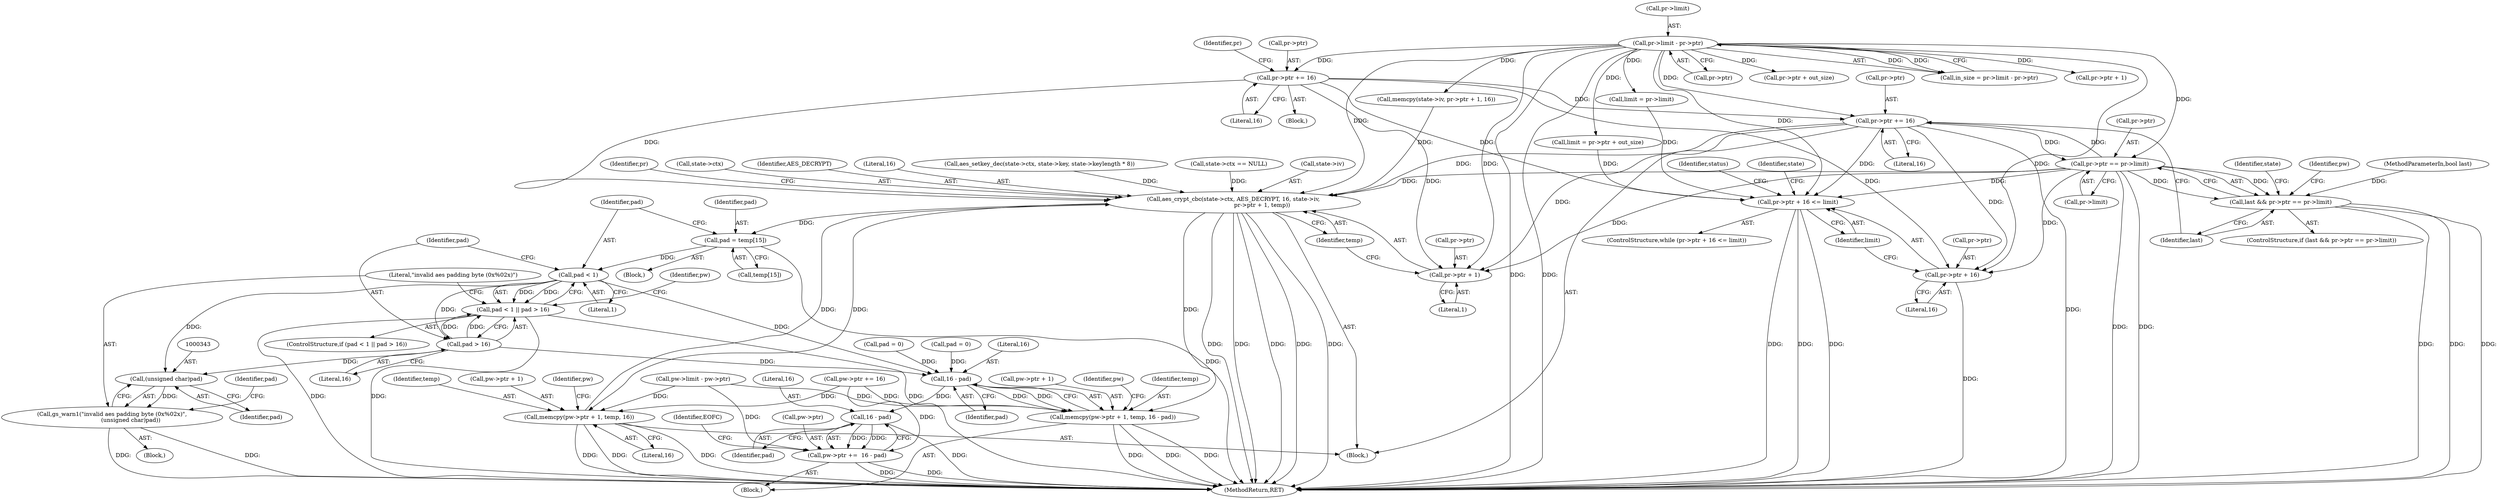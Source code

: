 digraph "0_ghostscript_8e9ce5016db968b40e4ec255a3005f2786cce45f_0@pointer" {
"1000304" [label="(Call,pr->ptr += 16)"];
"1000312" [label="(Call,pr->ptr == pr->limit)"];
"1000304" [label="(Call,pr->ptr += 16)"];
"1000275" [label="(Call,pr->ptr += 16)"];
"1000128" [label="(Call,pr->limit - pr->ptr)"];
"1000281" [label="(Call,pr->ptr + 16 <= limit)"];
"1000282" [label="(Call,pr->ptr + 16)"];
"1000289" [label="(Call,aes_crypt_cbc(state->ctx, AES_DECRYPT, 16, state->iv,\n                                pr->ptr + 1, temp))"];
"1000326" [label="(Call,pad = temp[15])"];
"1000333" [label="(Call,pad < 1)"];
"1000332" [label="(Call,pad < 1 || pad > 16)"];
"1000336" [label="(Call,pad > 16)"];
"1000342" [label="(Call,(unsigned char)pad)"];
"1000340" [label="(Call,gs_warn1(\"invalid aes padding byte (0x%02x)\",\n                     (unsigned char)pad))"];
"1000360" [label="(Call,16 - pad)"];
"1000353" [label="(Call,memcpy(pw->ptr + 1, temp, 16 - pad))"];
"1000367" [label="(Call,16 - pad)"];
"1000363" [label="(Call,pw->ptr +=  16 - pad)"];
"1000372" [label="(Call,memcpy(pw->ptr + 1, temp, 16))"];
"1000298" [label="(Call,pr->ptr + 1)"];
"1000310" [label="(Call,last && pr->ptr == pr->limit)"];
"1000303" [label="(Identifier,temp)"];
"1000369" [label="(Identifier,pad)"];
"1000371" [label="(Identifier,EOFC)"];
"1000353" [label="(Call,memcpy(pw->ptr + 1, temp, 16 - pad))"];
"1000305" [label="(Call,pr->ptr)"];
"1000350" [label="(Call,pad = 0)"];
"1000397" [label="(MethodReturn,RET)"];
"1000336" [label="(Call,pad > 16)"];
"1000354" [label="(Call,pw->ptr + 1)"];
"1000281" [label="(Call,pr->ptr + 16 <= limit)"];
"1000155" [label="(Call,limit = pr->ptr + out_size)"];
"1000328" [label="(Call,temp[15])"];
"1000308" [label="(Literal,16)"];
"1000335" [label="(Literal,1)"];
"1000279" [label="(Literal,16)"];
"1000339" [label="(Block,)"];
"1000236" [label="(Call,aes_setkey_dec(state->ctx, state->key, state->keylength * 8))"];
"1000342" [label="(Call,(unsigned char)pad)"];
"1000312" [label="(Call,pr->ptr == pr->limit)"];
"1000341" [label="(Literal,\"invalid aes padding byte (0x%02x)\")"];
"1000129" [label="(Call,pr->limit)"];
"1000346" [label="(Identifier,pad)"];
"1000365" [label="(Identifier,pw)"];
"1000337" [label="(Identifier,pad)"];
"1000325" [label="(Block,)"];
"1000334" [label="(Identifier,pad)"];
"1000316" [label="(Call,pr->limit)"];
"1000260" [label="(Call,memcpy(state->iv, pr->ptr + 1, 16))"];
"1000311" [label="(Identifier,last)"];
"1000372" [label="(Call,memcpy(pw->ptr + 1, temp, 16))"];
"1000289" [label="(Call,aes_crypt_cbc(state->ctx, AES_DECRYPT, 16, state->iv,\n                                pr->ptr + 1, temp))"];
"1000179" [label="(Call,state->ctx == NULL)"];
"1000283" [label="(Call,pr->ptr)"];
"1000345" [label="(Call,pad = 0)"];
"1000344" [label="(Identifier,pad)"];
"1000253" [label="(Block,)"];
"1000295" [label="(Call,state->iv)"];
"1000132" [label="(Call,pr->ptr)"];
"1000288" [label="(Block,)"];
"1000302" [label="(Literal,1)"];
"1000157" [label="(Call,pr->ptr + out_size)"];
"1000304" [label="(Call,pr->ptr += 16)"];
"1000276" [label="(Call,pr->ptr)"];
"1000313" [label="(Call,pr->ptr)"];
"1000306" [label="(Identifier,pr)"];
"1000368" [label="(Literal,16)"];
"1000323" [label="(Identifier,state)"];
"1000290" [label="(Call,state->ctx)"];
"1000327" [label="(Identifier,pad)"];
"1000310" [label="(Call,last && pr->ptr == pr->limit)"];
"1000293" [label="(Identifier,AES_DECRYPT)"];
"1000375" [label="(Identifier,pw)"];
"1000359" [label="(Identifier,temp)"];
"1000360" [label="(Call,16 - pad)"];
"1000378" [label="(Identifier,temp)"];
"1000167" [label="(Call,limit = pr->limit)"];
"1000361" [label="(Literal,16)"];
"1000364" [label="(Call,pw->ptr)"];
"1000294" [label="(Literal,16)"];
"1000333" [label="(Call,pad < 1)"];
"1000373" [label="(Call,pw->ptr + 1)"];
"1000309" [label="(ControlStructure,if (last && pr->ptr == pr->limit))"];
"1000286" [label="(Literal,16)"];
"1000319" [label="(Block,)"];
"1000387" [label="(Identifier,status)"];
"1000326" [label="(Call,pad = temp[15])"];
"1000331" [label="(ControlStructure,if (pad < 1 || pad > 16))"];
"1000367" [label="(Call,16 - pad)"];
"1000284" [label="(Identifier,pr)"];
"1000363" [label="(Call,pw->ptr +=  16 - pad)"];
"1000298" [label="(Call,pr->ptr + 1)"];
"1000299" [label="(Call,pr->ptr)"];
"1000275" [label="(Call,pr->ptr += 16)"];
"1000280" [label="(ControlStructure,while (pr->ptr + 16 <= limit))"];
"1000128" [label="(Call,pr->limit - pr->ptr)"];
"1000291" [label="(Identifier,state)"];
"1000379" [label="(Literal,16)"];
"1000126" [label="(Call,in_size = pr->limit - pr->ptr)"];
"1000382" [label="(Identifier,pw)"];
"1000340" [label="(Call,gs_warn1(\"invalid aes padding byte (0x%02x)\",\n                     (unsigned char)pad))"];
"1000338" [label="(Literal,16)"];
"1000117" [label="(MethodParameterIn,bool last)"];
"1000362" [label="(Identifier,pad)"];
"1000380" [label="(Call,pw->ptr += 16)"];
"1000287" [label="(Identifier,limit)"];
"1000332" [label="(Call,pad < 1 || pad > 16)"];
"1000282" [label="(Call,pr->ptr + 16)"];
"1000264" [label="(Call,pr->ptr + 1)"];
"1000138" [label="(Call,pw->limit - pw->ptr)"];
"1000356" [label="(Identifier,pw)"];
"1000304" -> "1000288"  [label="AST: "];
"1000304" -> "1000308"  [label="CFG: "];
"1000305" -> "1000304"  [label="AST: "];
"1000308" -> "1000304"  [label="AST: "];
"1000311" -> "1000304"  [label="CFG: "];
"1000304" -> "1000397"  [label="DDG: "];
"1000304" -> "1000281"  [label="DDG: "];
"1000304" -> "1000282"  [label="DDG: "];
"1000304" -> "1000289"  [label="DDG: "];
"1000304" -> "1000298"  [label="DDG: "];
"1000312" -> "1000304"  [label="DDG: "];
"1000275" -> "1000304"  [label="DDG: "];
"1000128" -> "1000304"  [label="DDG: "];
"1000304" -> "1000312"  [label="DDG: "];
"1000312" -> "1000310"  [label="AST: "];
"1000312" -> "1000316"  [label="CFG: "];
"1000313" -> "1000312"  [label="AST: "];
"1000316" -> "1000312"  [label="AST: "];
"1000310" -> "1000312"  [label="CFG: "];
"1000312" -> "1000397"  [label="DDG: "];
"1000312" -> "1000397"  [label="DDG: "];
"1000312" -> "1000281"  [label="DDG: "];
"1000312" -> "1000282"  [label="DDG: "];
"1000312" -> "1000289"  [label="DDG: "];
"1000312" -> "1000298"  [label="DDG: "];
"1000312" -> "1000310"  [label="DDG: "];
"1000312" -> "1000310"  [label="DDG: "];
"1000128" -> "1000312"  [label="DDG: "];
"1000275" -> "1000253"  [label="AST: "];
"1000275" -> "1000279"  [label="CFG: "];
"1000276" -> "1000275"  [label="AST: "];
"1000279" -> "1000275"  [label="AST: "];
"1000284" -> "1000275"  [label="CFG: "];
"1000128" -> "1000275"  [label="DDG: "];
"1000275" -> "1000281"  [label="DDG: "];
"1000275" -> "1000282"  [label="DDG: "];
"1000275" -> "1000289"  [label="DDG: "];
"1000275" -> "1000298"  [label="DDG: "];
"1000128" -> "1000126"  [label="AST: "];
"1000128" -> "1000132"  [label="CFG: "];
"1000129" -> "1000128"  [label="AST: "];
"1000132" -> "1000128"  [label="AST: "];
"1000126" -> "1000128"  [label="CFG: "];
"1000128" -> "1000397"  [label="DDG: "];
"1000128" -> "1000397"  [label="DDG: "];
"1000128" -> "1000126"  [label="DDG: "];
"1000128" -> "1000126"  [label="DDG: "];
"1000128" -> "1000155"  [label="DDG: "];
"1000128" -> "1000157"  [label="DDG: "];
"1000128" -> "1000167"  [label="DDG: "];
"1000128" -> "1000260"  [label="DDG: "];
"1000128" -> "1000264"  [label="DDG: "];
"1000128" -> "1000281"  [label="DDG: "];
"1000128" -> "1000282"  [label="DDG: "];
"1000128" -> "1000289"  [label="DDG: "];
"1000128" -> "1000298"  [label="DDG: "];
"1000281" -> "1000280"  [label="AST: "];
"1000281" -> "1000287"  [label="CFG: "];
"1000282" -> "1000281"  [label="AST: "];
"1000287" -> "1000281"  [label="AST: "];
"1000291" -> "1000281"  [label="CFG: "];
"1000387" -> "1000281"  [label="CFG: "];
"1000281" -> "1000397"  [label="DDG: "];
"1000281" -> "1000397"  [label="DDG: "];
"1000281" -> "1000397"  [label="DDG: "];
"1000167" -> "1000281"  [label="DDG: "];
"1000155" -> "1000281"  [label="DDG: "];
"1000282" -> "1000286"  [label="CFG: "];
"1000283" -> "1000282"  [label="AST: "];
"1000286" -> "1000282"  [label="AST: "];
"1000287" -> "1000282"  [label="CFG: "];
"1000282" -> "1000397"  [label="DDG: "];
"1000289" -> "1000288"  [label="AST: "];
"1000289" -> "1000303"  [label="CFG: "];
"1000290" -> "1000289"  [label="AST: "];
"1000293" -> "1000289"  [label="AST: "];
"1000294" -> "1000289"  [label="AST: "];
"1000295" -> "1000289"  [label="AST: "];
"1000298" -> "1000289"  [label="AST: "];
"1000303" -> "1000289"  [label="AST: "];
"1000306" -> "1000289"  [label="CFG: "];
"1000289" -> "1000397"  [label="DDG: "];
"1000289" -> "1000397"  [label="DDG: "];
"1000289" -> "1000397"  [label="DDG: "];
"1000289" -> "1000397"  [label="DDG: "];
"1000289" -> "1000397"  [label="DDG: "];
"1000236" -> "1000289"  [label="DDG: "];
"1000179" -> "1000289"  [label="DDG: "];
"1000260" -> "1000289"  [label="DDG: "];
"1000372" -> "1000289"  [label="DDG: "];
"1000289" -> "1000326"  [label="DDG: "];
"1000289" -> "1000353"  [label="DDG: "];
"1000289" -> "1000372"  [label="DDG: "];
"1000326" -> "1000325"  [label="AST: "];
"1000326" -> "1000328"  [label="CFG: "];
"1000327" -> "1000326"  [label="AST: "];
"1000328" -> "1000326"  [label="AST: "];
"1000334" -> "1000326"  [label="CFG: "];
"1000326" -> "1000397"  [label="DDG: "];
"1000326" -> "1000333"  [label="DDG: "];
"1000333" -> "1000332"  [label="AST: "];
"1000333" -> "1000335"  [label="CFG: "];
"1000334" -> "1000333"  [label="AST: "];
"1000335" -> "1000333"  [label="AST: "];
"1000337" -> "1000333"  [label="CFG: "];
"1000332" -> "1000333"  [label="CFG: "];
"1000333" -> "1000332"  [label="DDG: "];
"1000333" -> "1000332"  [label="DDG: "];
"1000333" -> "1000336"  [label="DDG: "];
"1000333" -> "1000342"  [label="DDG: "];
"1000333" -> "1000360"  [label="DDG: "];
"1000332" -> "1000331"  [label="AST: "];
"1000332" -> "1000336"  [label="CFG: "];
"1000336" -> "1000332"  [label="AST: "];
"1000341" -> "1000332"  [label="CFG: "];
"1000356" -> "1000332"  [label="CFG: "];
"1000332" -> "1000397"  [label="DDG: "];
"1000332" -> "1000397"  [label="DDG: "];
"1000332" -> "1000397"  [label="DDG: "];
"1000336" -> "1000332"  [label="DDG: "];
"1000336" -> "1000332"  [label="DDG: "];
"1000336" -> "1000338"  [label="CFG: "];
"1000337" -> "1000336"  [label="AST: "];
"1000338" -> "1000336"  [label="AST: "];
"1000336" -> "1000342"  [label="DDG: "];
"1000336" -> "1000360"  [label="DDG: "];
"1000342" -> "1000340"  [label="AST: "];
"1000342" -> "1000344"  [label="CFG: "];
"1000343" -> "1000342"  [label="AST: "];
"1000344" -> "1000342"  [label="AST: "];
"1000340" -> "1000342"  [label="CFG: "];
"1000342" -> "1000340"  [label="DDG: "];
"1000340" -> "1000339"  [label="AST: "];
"1000341" -> "1000340"  [label="AST: "];
"1000346" -> "1000340"  [label="CFG: "];
"1000340" -> "1000397"  [label="DDG: "];
"1000340" -> "1000397"  [label="DDG: "];
"1000360" -> "1000353"  [label="AST: "];
"1000360" -> "1000362"  [label="CFG: "];
"1000361" -> "1000360"  [label="AST: "];
"1000362" -> "1000360"  [label="AST: "];
"1000353" -> "1000360"  [label="CFG: "];
"1000360" -> "1000353"  [label="DDG: "];
"1000360" -> "1000353"  [label="DDG: "];
"1000350" -> "1000360"  [label="DDG: "];
"1000345" -> "1000360"  [label="DDG: "];
"1000360" -> "1000367"  [label="DDG: "];
"1000353" -> "1000319"  [label="AST: "];
"1000354" -> "1000353"  [label="AST: "];
"1000359" -> "1000353"  [label="AST: "];
"1000365" -> "1000353"  [label="CFG: "];
"1000353" -> "1000397"  [label="DDG: "];
"1000353" -> "1000397"  [label="DDG: "];
"1000353" -> "1000397"  [label="DDG: "];
"1000138" -> "1000353"  [label="DDG: "];
"1000380" -> "1000353"  [label="DDG: "];
"1000367" -> "1000363"  [label="AST: "];
"1000367" -> "1000369"  [label="CFG: "];
"1000368" -> "1000367"  [label="AST: "];
"1000369" -> "1000367"  [label="AST: "];
"1000363" -> "1000367"  [label="CFG: "];
"1000367" -> "1000397"  [label="DDG: "];
"1000367" -> "1000363"  [label="DDG: "];
"1000367" -> "1000363"  [label="DDG: "];
"1000363" -> "1000319"  [label="AST: "];
"1000364" -> "1000363"  [label="AST: "];
"1000371" -> "1000363"  [label="CFG: "];
"1000363" -> "1000397"  [label="DDG: "];
"1000363" -> "1000397"  [label="DDG: "];
"1000138" -> "1000363"  [label="DDG: "];
"1000380" -> "1000363"  [label="DDG: "];
"1000372" -> "1000288"  [label="AST: "];
"1000372" -> "1000379"  [label="CFG: "];
"1000373" -> "1000372"  [label="AST: "];
"1000378" -> "1000372"  [label="AST: "];
"1000379" -> "1000372"  [label="AST: "];
"1000382" -> "1000372"  [label="CFG: "];
"1000372" -> "1000397"  [label="DDG: "];
"1000372" -> "1000397"  [label="DDG: "];
"1000372" -> "1000397"  [label="DDG: "];
"1000138" -> "1000372"  [label="DDG: "];
"1000380" -> "1000372"  [label="DDG: "];
"1000298" -> "1000302"  [label="CFG: "];
"1000299" -> "1000298"  [label="AST: "];
"1000302" -> "1000298"  [label="AST: "];
"1000303" -> "1000298"  [label="CFG: "];
"1000310" -> "1000309"  [label="AST: "];
"1000310" -> "1000311"  [label="CFG: "];
"1000311" -> "1000310"  [label="AST: "];
"1000323" -> "1000310"  [label="CFG: "];
"1000375" -> "1000310"  [label="CFG: "];
"1000310" -> "1000397"  [label="DDG: "];
"1000310" -> "1000397"  [label="DDG: "];
"1000310" -> "1000397"  [label="DDG: "];
"1000117" -> "1000310"  [label="DDG: "];
}
